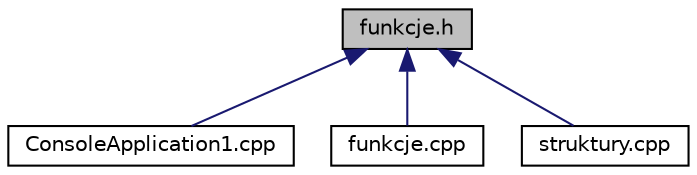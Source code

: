 digraph "funkcje.h"
{
  edge [fontname="Helvetica",fontsize="10",labelfontname="Helvetica",labelfontsize="10"];
  node [fontname="Helvetica",fontsize="10",shape=record];
  Node10 [label="funkcje.h",height=0.2,width=0.4,color="black", fillcolor="grey75", style="filled", fontcolor="black"];
  Node10 -> Node11 [dir="back",color="midnightblue",fontsize="10",style="solid",fontname="Helvetica"];
  Node11 [label="ConsoleApplication1.cpp",height=0.2,width=0.4,color="black", fillcolor="white", style="filled",URL="$_console_application1_8cpp.html"];
  Node10 -> Node12 [dir="back",color="midnightblue",fontsize="10",style="solid",fontname="Helvetica"];
  Node12 [label="funkcje.cpp",height=0.2,width=0.4,color="black", fillcolor="white", style="filled",URL="$funkcje_8cpp.html"];
  Node10 -> Node13 [dir="back",color="midnightblue",fontsize="10",style="solid",fontname="Helvetica"];
  Node13 [label="struktury.cpp",height=0.2,width=0.4,color="black", fillcolor="white", style="filled",URL="$struktury_8cpp.html"];
}
